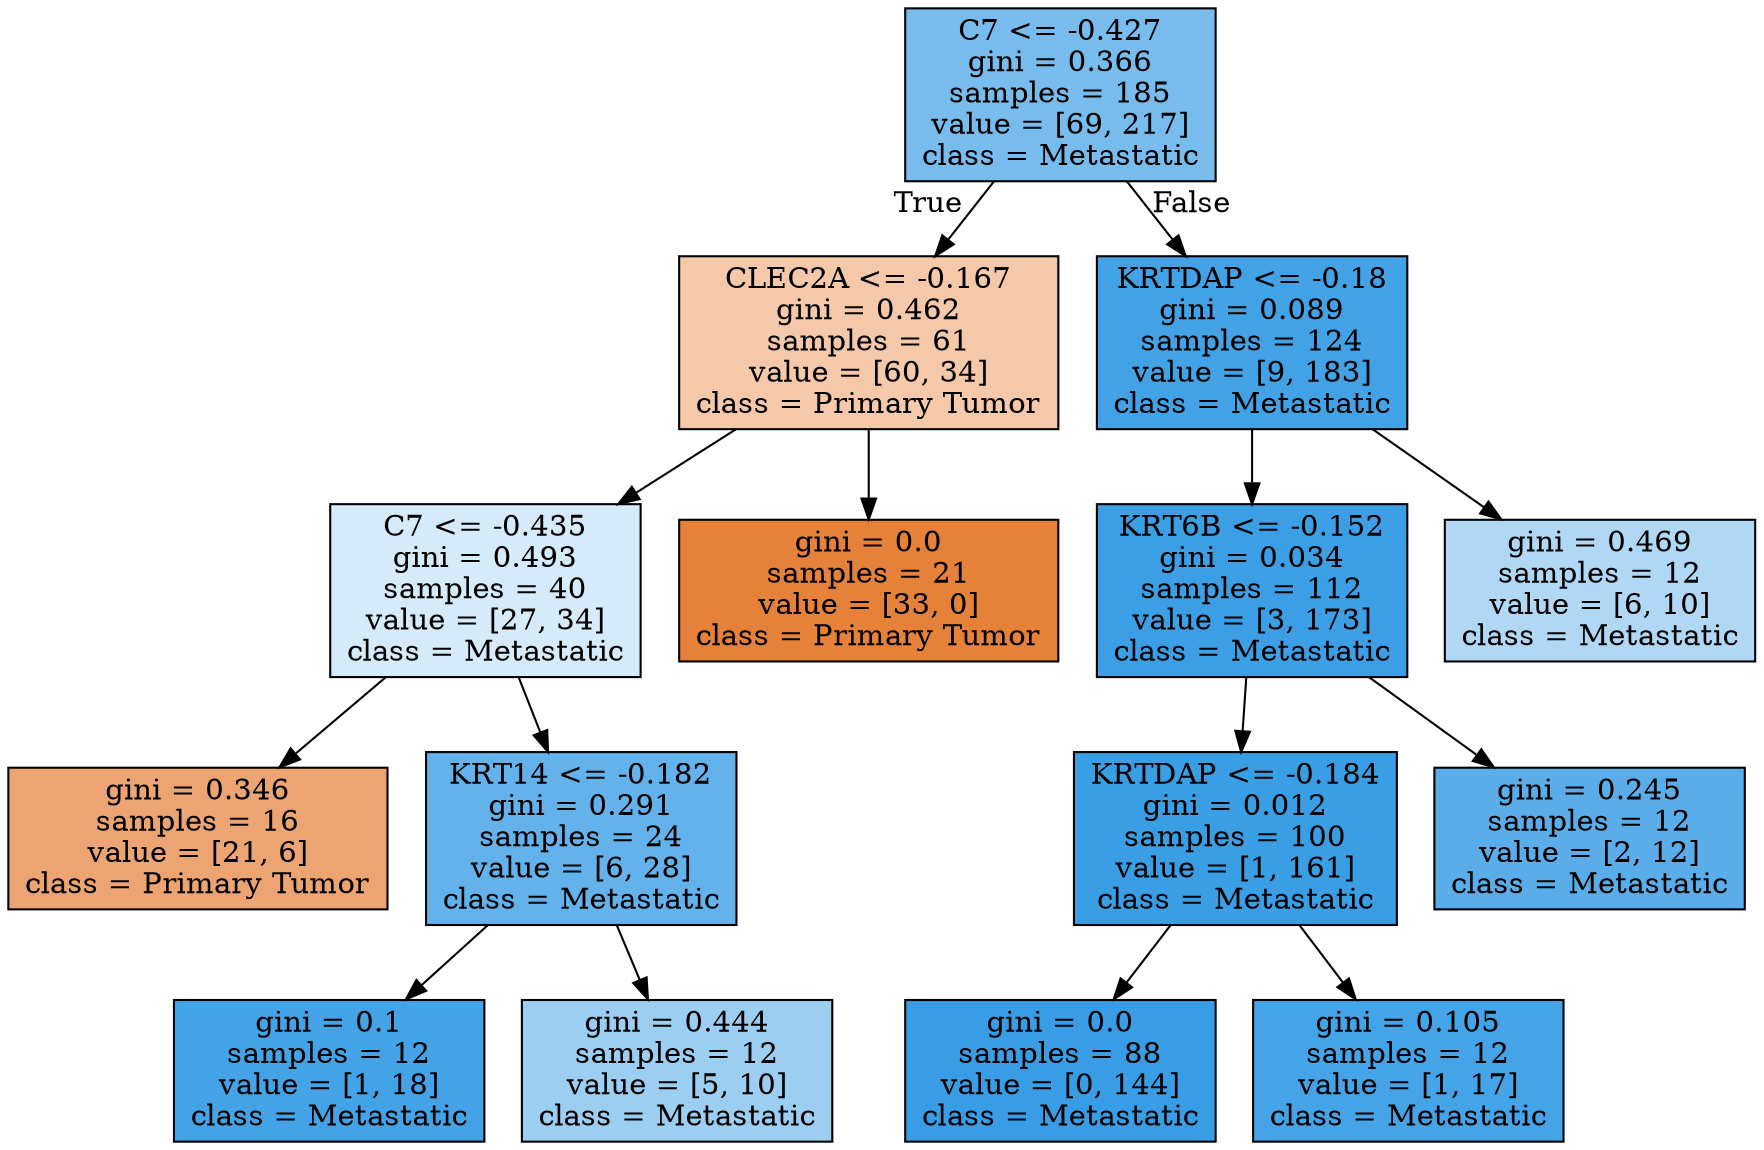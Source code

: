 digraph Tree {
node [shape=box, style="filled", color="black"] ;
0 [label="C7 <= -0.427\ngini = 0.366\nsamples = 185\nvalue = [69, 217]\nclass = Metastatic", fillcolor="#78bced"] ;
1 [label="CLEC2A <= -0.167\ngini = 0.462\nsamples = 61\nvalue = [60, 34]\nclass = Primary Tumor", fillcolor="#f4c8a9"] ;
0 -> 1 [labeldistance=2.5, labelangle=45, headlabel="True"] ;
2 [label="C7 <= -0.435\ngini = 0.493\nsamples = 40\nvalue = [27, 34]\nclass = Metastatic", fillcolor="#d6ebfa"] ;
1 -> 2 ;
3 [label="gini = 0.346\nsamples = 16\nvalue = [21, 6]\nclass = Primary Tumor", fillcolor="#eca572"] ;
2 -> 3 ;
4 [label="KRT14 <= -0.182\ngini = 0.291\nsamples = 24\nvalue = [6, 28]\nclass = Metastatic", fillcolor="#63b2eb"] ;
2 -> 4 ;
5 [label="gini = 0.1\nsamples = 12\nvalue = [1, 18]\nclass = Metastatic", fillcolor="#44a2e6"] ;
4 -> 5 ;
6 [label="gini = 0.444\nsamples = 12\nvalue = [5, 10]\nclass = Metastatic", fillcolor="#9ccef2"] ;
4 -> 6 ;
7 [label="gini = 0.0\nsamples = 21\nvalue = [33, 0]\nclass = Primary Tumor", fillcolor="#e58139"] ;
1 -> 7 ;
8 [label="KRTDAP <= -0.18\ngini = 0.089\nsamples = 124\nvalue = [9, 183]\nclass = Metastatic", fillcolor="#43a2e6"] ;
0 -> 8 [labeldistance=2.5, labelangle=-45, headlabel="False"] ;
9 [label="KRT6B <= -0.152\ngini = 0.034\nsamples = 112\nvalue = [3, 173]\nclass = Metastatic", fillcolor="#3c9fe5"] ;
8 -> 9 ;
10 [label="KRTDAP <= -0.184\ngini = 0.012\nsamples = 100\nvalue = [1, 161]\nclass = Metastatic", fillcolor="#3a9ee5"] ;
9 -> 10 ;
11 [label="gini = 0.0\nsamples = 88\nvalue = [0, 144]\nclass = Metastatic", fillcolor="#399de5"] ;
10 -> 11 ;
12 [label="gini = 0.105\nsamples = 12\nvalue = [1, 17]\nclass = Metastatic", fillcolor="#45a3e7"] ;
10 -> 12 ;
13 [label="gini = 0.245\nsamples = 12\nvalue = [2, 12]\nclass = Metastatic", fillcolor="#5aade9"] ;
9 -> 13 ;
14 [label="gini = 0.469\nsamples = 12\nvalue = [6, 10]\nclass = Metastatic", fillcolor="#b0d8f5"] ;
8 -> 14 ;
}